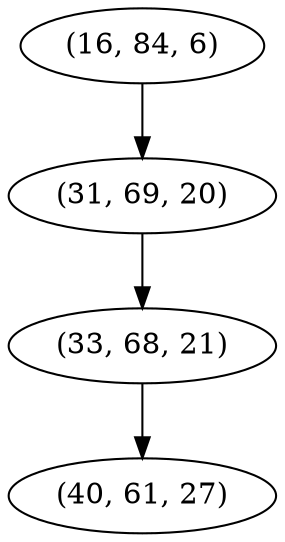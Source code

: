digraph tree {
    "(16, 84, 6)";
    "(31, 69, 20)";
    "(33, 68, 21)";
    "(40, 61, 27)";
    "(16, 84, 6)" -> "(31, 69, 20)";
    "(31, 69, 20)" -> "(33, 68, 21)";
    "(33, 68, 21)" -> "(40, 61, 27)";
}
